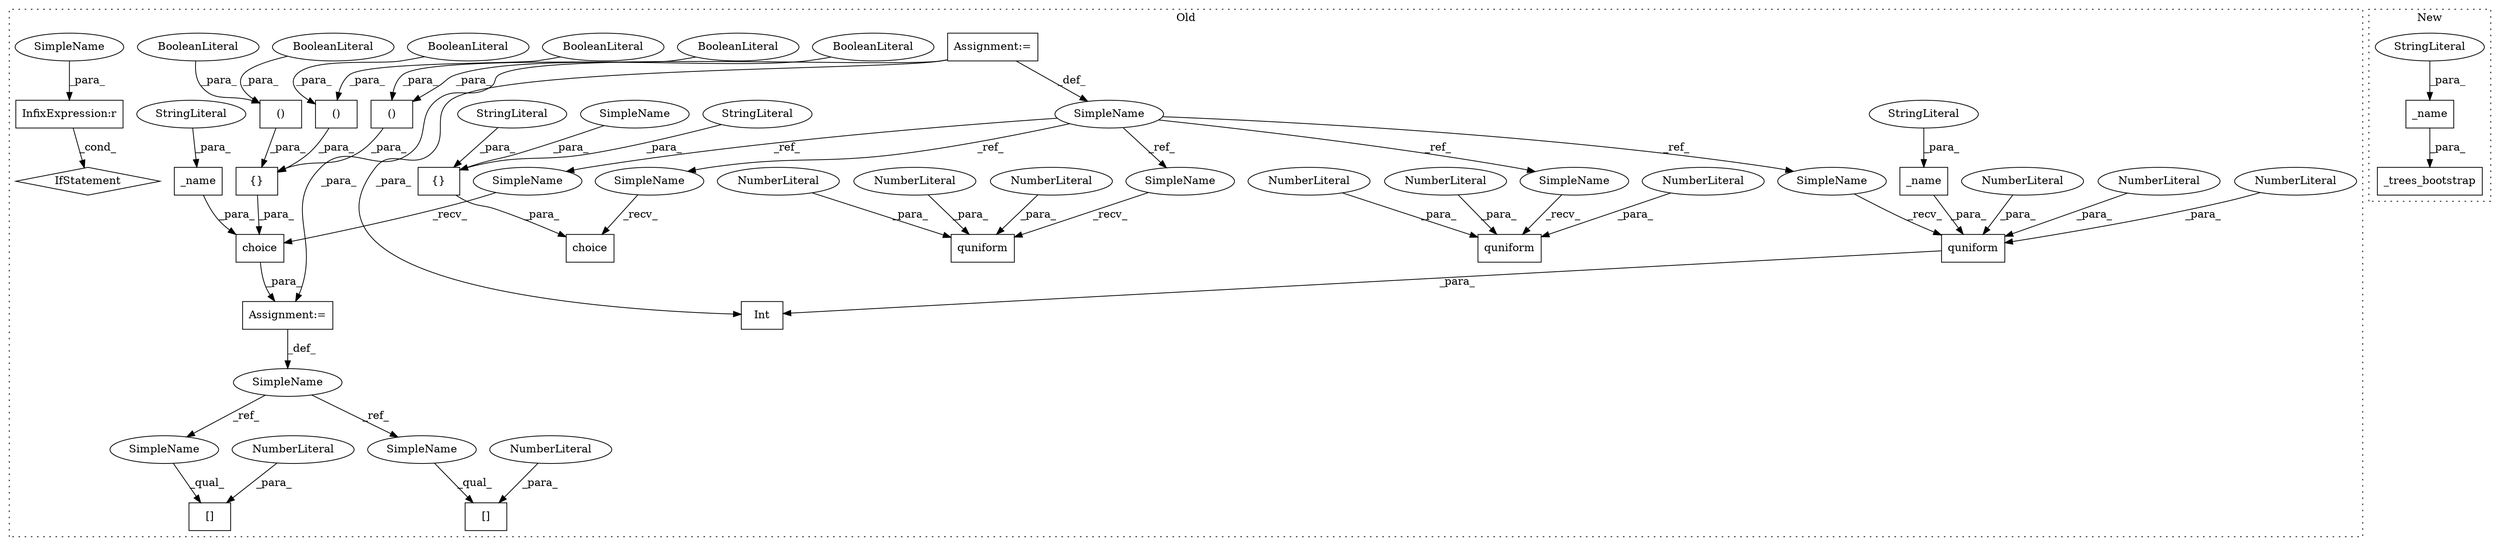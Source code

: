 digraph G {
subgraph cluster0 {
1 [label="choice" a="32" s="20111,20238" l="7,1" shape="box"];
3 [label="{}" a="4" s="20150,20236" l="6,2" shape="box"];
4 [label="SimpleName" a="42" s="19923" l="2" shape="ellipse"];
5 [label="choice" a="32" s="20506,20567" l="7,1" shape="box"];
6 [label="()" a="106" s="20213" l="23" shape="box"];
7 [label="[]" a="2" s="20865,20880" l="14,1" shape="box"];
8 [label="()" a="106" s="20184" l="22" shape="box"];
9 [label="NumberLiteral" a="34" s="20879" l="1" shape="ellipse"];
10 [label="()" a="106" s="20156" l="21" shape="box"];
11 [label="[]" a="2" s="20812,20827" l="14,1" shape="box"];
12 [label="NumberLiteral" a="34" s="20826" l="1" shape="ellipse"];
13 [label="{}" a="4" s="20547,20566" l="1,1" shape="box"];
14 [label="_name" a="32" s="20118,20139" l="6,1" shape="box"];
16 [label="BooleanLiteral" a="9" s="20173" l="4" shape="ellipse"];
17 [label="SimpleName" a="42" s="20094" l="13" shape="ellipse"];
18 [label="BooleanLiteral" a="9" s="20231" l="5" shape="ellipse"];
19 [label="BooleanLiteral" a="9" s="20184" l="4" shape="ellipse"];
20 [label="quniform" a="32" s="20324,20361" l="9,1" shape="box"];
21 [label="NumberLiteral" a="34" s="20360" l="1" shape="ellipse"];
22 [label="NumberLiteral" a="34" s="20357" l="2" shape="ellipse"];
23 [label="NumberLiteral" a="34" s="20355" l="1" shape="ellipse"];
24 [label="_name" a="32" s="20333,20353" l="6,1" shape="box"];
25 [label="BooleanLiteral" a="9" s="20213" l="5" shape="ellipse"];
26 [label="BooleanLiteral" a="9" s="20156" l="4" shape="ellipse"];
27 [label="BooleanLiteral" a="9" s="20201" l="5" shape="ellipse"];
28 [label="quniform" a="32" s="20727,20767" l="9,1" shape="box"];
29 [label="NumberLiteral" a="34" s="20764" l="1" shape="ellipse"];
30 [label="NumberLiteral" a="34" s="20766" l="1" shape="ellipse"];
31 [label="NumberLiteral" a="34" s="20762" l="1" shape="ellipse"];
32 [label="quniform" a="32" s="20629,20671" l="9,1" shape="box"];
33 [label="NumberLiteral" a="34" s="20667" l="2" shape="ellipse"];
34 [label="NumberLiteral" a="34" s="20665" l="1" shape="ellipse"];
35 [label="NumberLiteral" a="34" s="20670" l="1" shape="ellipse"];
36 [label="StringLiteral" a="45" s="20339" l="14" shape="ellipse"];
37 [label="Assignment:=" a="7" s="19923" l="2" shape="box"];
38 [label="Assignment:=" a="7" s="20107" l="1" shape="box"];
39 [label="StringLiteral" a="45" s="20124" l="15" shape="ellipse"];
41 [label="StringLiteral" a="45" s="20548" l="6" shape="ellipse"];
42 [label="StringLiteral" a="45" s="20555" l="6" shape="ellipse"];
43 [label="Int" a="32" s="20317,20362" l="4,1" shape="box"];
44 [label="InfixExpression:r" a="27" s="20853" l="4" shape="box"];
45 [label="IfStatement" a="25" s="20862" l="3" shape="diamond"];
46 [label="SimpleName" a="42" s="20503" l="2" shape="ellipse"];
47 [label="SimpleName" a="42" s="20321" l="2" shape="ellipse"];
48 [label="SimpleName" a="42" s="20108" l="2" shape="ellipse"];
49 [label="SimpleName" a="42" s="20724" l="2" shape="ellipse"];
50 [label="SimpleName" a="42" s="20626" l="2" shape="ellipse"];
51 [label="SimpleName" a="42" s="20865" l="13" shape="ellipse"];
52 [label="SimpleName" a="42" s="20812" l="13" shape="ellipse"];
53 [label="SimpleName" a="42" s="20857" l="4" shape="ellipse"];
54 [label="SimpleName" a="42" s="20562" l="4" shape="ellipse"];
label = "Old";
style="dotted";
}
subgraph cluster1 {
2 [label="_trees_bootstrap" a="32" s="21865,21900" l="17,1" shape="box"];
15 [label="_name" a="32" s="21882,21899" l="6,1" shape="box"];
40 [label="StringLiteral" a="45" s="21888" l="11" shape="ellipse"];
label = "New";
style="dotted";
}
1 -> 38 [label="_para_"];
3 -> 1 [label="_para_"];
4 -> 46 [label="_ref_"];
4 -> 47 [label="_ref_"];
4 -> 48 [label="_ref_"];
4 -> 50 [label="_ref_"];
4 -> 49 [label="_ref_"];
6 -> 3 [label="_para_"];
8 -> 3 [label="_para_"];
9 -> 7 [label="_para_"];
10 -> 3 [label="_para_"];
12 -> 11 [label="_para_"];
13 -> 5 [label="_para_"];
14 -> 1 [label="_para_"];
15 -> 2 [label="_para_"];
16 -> 10 [label="_para_"];
17 -> 51 [label="_ref_"];
17 -> 52 [label="_ref_"];
18 -> 6 [label="_para_"];
19 -> 8 [label="_para_"];
20 -> 43 [label="_para_"];
21 -> 20 [label="_para_"];
22 -> 20 [label="_para_"];
23 -> 20 [label="_para_"];
24 -> 20 [label="_para_"];
25 -> 6 [label="_para_"];
26 -> 10 [label="_para_"];
27 -> 8 [label="_para_"];
29 -> 28 [label="_para_"];
30 -> 28 [label="_para_"];
31 -> 28 [label="_para_"];
33 -> 32 [label="_para_"];
34 -> 32 [label="_para_"];
35 -> 32 [label="_para_"];
36 -> 24 [label="_para_"];
37 -> 38 [label="_para_"];
37 -> 43 [label="_para_"];
37 -> 4 [label="_def_"];
38 -> 17 [label="_def_"];
39 -> 14 [label="_para_"];
40 -> 15 [label="_para_"];
41 -> 13 [label="_para_"];
42 -> 13 [label="_para_"];
44 -> 45 [label="_cond_"];
46 -> 5 [label="_recv_"];
47 -> 20 [label="_recv_"];
48 -> 1 [label="_recv_"];
49 -> 28 [label="_recv_"];
50 -> 32 [label="_recv_"];
51 -> 7 [label="_qual_"];
52 -> 11 [label="_qual_"];
53 -> 44 [label="_para_"];
54 -> 13 [label="_para_"];
}